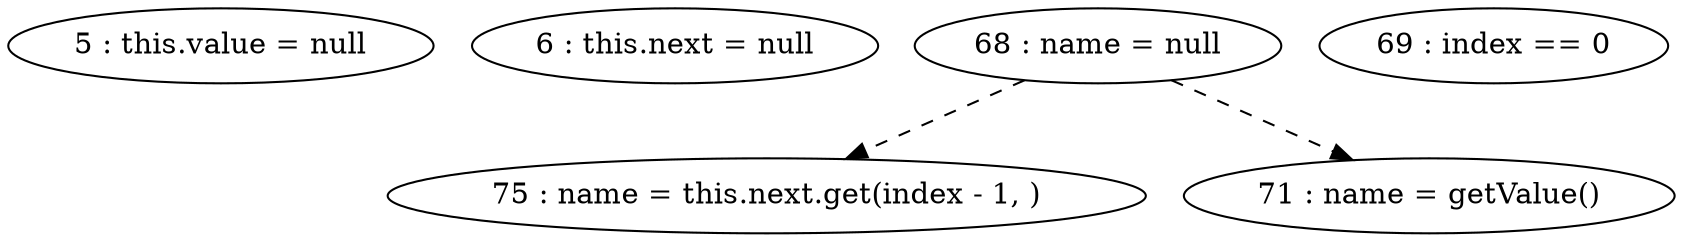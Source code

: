 digraph G {
"5 : this.value = null"
"6 : this.next = null"
"68 : name = null"
"68 : name = null" -> "75 : name = this.next.get(index - 1, )" [style=dashed]
"68 : name = null" -> "71 : name = getValue()" [style=dashed]
"69 : index == 0"
"71 : name = getValue()"
"75 : name = this.next.get(index - 1, )"
}